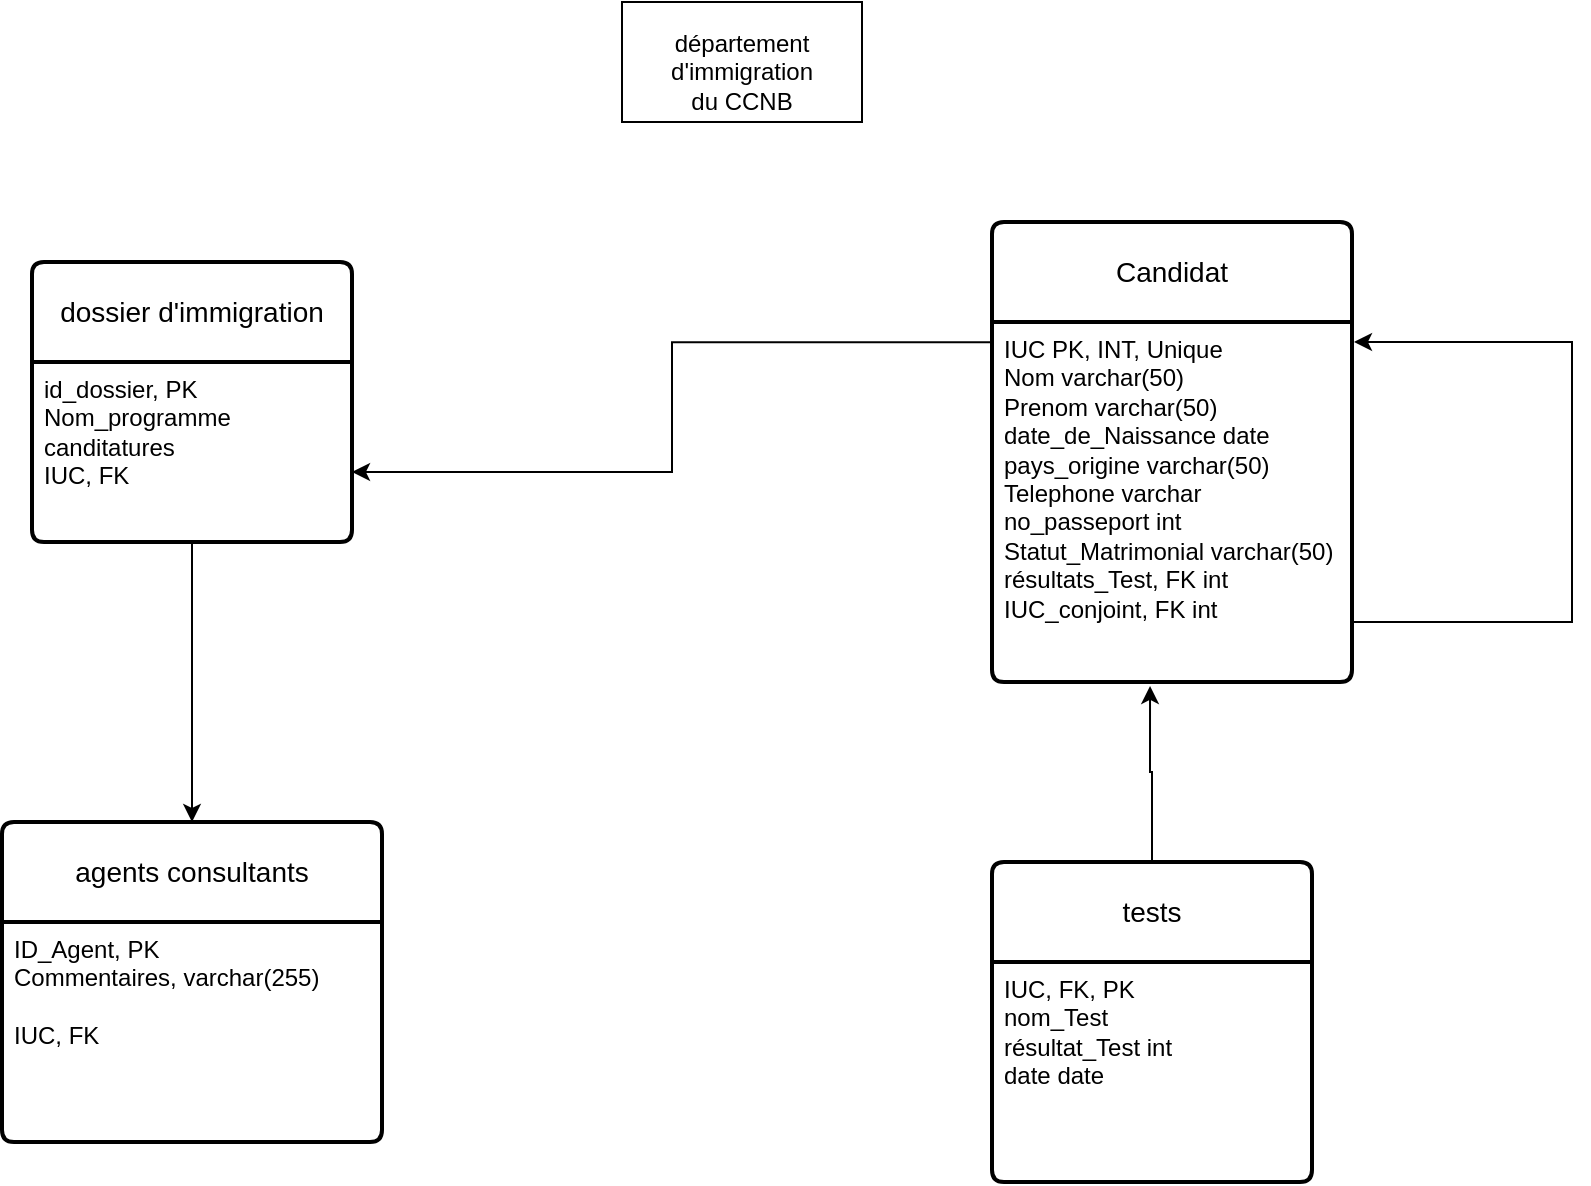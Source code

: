<mxfile version="23.1.6" type="device">
  <diagram name="Page-1" id="yI0iyrHZkLMbIS5xyPjb">
    <mxGraphModel dx="2074" dy="1258" grid="1" gridSize="10" guides="1" tooltips="1" connect="1" arrows="1" fold="1" page="1" pageScale="1" pageWidth="850" pageHeight="1100" math="0" shadow="0">
      <root>
        <mxCell id="0" />
        <mxCell id="1" parent="0" />
        <mxCell id="i-5-Rq-wRSvrZoOoVcOD-7" value="" style="rounded=0;whiteSpace=wrap;html=1;" vertex="1" parent="1">
          <mxGeometry x="365" y="10" width="120" height="60" as="geometry" />
        </mxCell>
        <mxCell id="i-5-Rq-wRSvrZoOoVcOD-8" value="département d&#39;immigration du CCNB" style="text;html=1;align=center;verticalAlign=middle;whiteSpace=wrap;rounded=0;" vertex="1" parent="1">
          <mxGeometry x="395" y="30" width="60" height="30" as="geometry" />
        </mxCell>
        <mxCell id="i-5-Rq-wRSvrZoOoVcOD-14" value="Candidat" style="swimlane;childLayout=stackLayout;horizontal=1;startSize=50;horizontalStack=0;rounded=1;fontSize=14;fontStyle=0;strokeWidth=2;resizeParent=0;resizeLast=1;shadow=0;dashed=0;align=center;arcSize=4;whiteSpace=wrap;html=1;" vertex="1" parent="1">
          <mxGeometry x="550" y="120" width="180" height="230" as="geometry" />
        </mxCell>
        <mxCell id="i-5-Rq-wRSvrZoOoVcOD-15" value="IUC PK, INT, Unique&lt;br&gt;Nom varchar(50)&lt;br&gt;Prenom varchar(50)&lt;br&gt;date_de_Naissance date&lt;br&gt;pays_origine varchar(50)&lt;br&gt;Telephone varchar&lt;br&gt;no_passeport int&lt;br&gt;Statut_Matrimonial varchar(50)&lt;br&gt;résultats_Test, FK int&lt;br&gt;IUC_conjoint, FK int" style="align=left;strokeColor=none;fillColor=none;spacingLeft=4;fontSize=12;verticalAlign=top;resizable=0;rotatable=0;part=1;html=1;" vertex="1" parent="i-5-Rq-wRSvrZoOoVcOD-14">
          <mxGeometry y="50" width="180" height="180" as="geometry" />
        </mxCell>
        <mxCell id="i-5-Rq-wRSvrZoOoVcOD-19" value="dossier d&#39;immigration" style="swimlane;childLayout=stackLayout;horizontal=1;startSize=50;horizontalStack=0;rounded=1;fontSize=14;fontStyle=0;strokeWidth=2;resizeParent=0;resizeLast=1;shadow=0;dashed=0;align=center;arcSize=4;whiteSpace=wrap;html=1;" vertex="1" parent="1">
          <mxGeometry x="70" y="140" width="160" height="140" as="geometry" />
        </mxCell>
        <mxCell id="i-5-Rq-wRSvrZoOoVcOD-20" value="id_dossier, PK&lt;br&gt;Nom_programme&lt;br&gt;canditatures&lt;br&gt;IUC, FK&lt;br&gt;&lt;div&gt;&lt;br/&gt;&lt;/div&gt;" style="align=left;strokeColor=none;fillColor=none;spacingLeft=4;fontSize=12;verticalAlign=top;resizable=0;rotatable=0;part=1;html=1;" vertex="1" parent="i-5-Rq-wRSvrZoOoVcOD-19">
          <mxGeometry y="50" width="160" height="90" as="geometry" />
        </mxCell>
        <mxCell id="i-5-Rq-wRSvrZoOoVcOD-23" style="edgeStyle=orthogonalEdgeStyle;rounded=0;orthogonalLoop=1;jettySize=auto;html=1;" edge="1" parent="1">
          <mxGeometry relative="1" as="geometry">
            <mxPoint x="731" y="180" as="sourcePoint" />
            <mxPoint x="731" y="180" as="targetPoint" />
            <Array as="points">
              <mxPoint x="730" y="180" />
              <mxPoint x="730" y="320" />
              <mxPoint x="840" y="320" />
              <mxPoint x="840" y="180" />
            </Array>
          </mxGeometry>
        </mxCell>
        <mxCell id="i-5-Rq-wRSvrZoOoVcOD-24" value="tests" style="swimlane;childLayout=stackLayout;horizontal=1;startSize=50;horizontalStack=0;rounded=1;fontSize=14;fontStyle=0;strokeWidth=2;resizeParent=0;resizeLast=1;shadow=0;dashed=0;align=center;arcSize=4;whiteSpace=wrap;html=1;" vertex="1" parent="1">
          <mxGeometry x="550" y="440" width="160" height="160" as="geometry" />
        </mxCell>
        <mxCell id="i-5-Rq-wRSvrZoOoVcOD-25" value="IUC, FK, PK&lt;br&gt;nom_Test&lt;br&gt;résultat_Test int&lt;br&gt;date date&lt;div&gt;&lt;br/&gt;&lt;/div&gt;" style="align=left;strokeColor=none;fillColor=none;spacingLeft=4;fontSize=12;verticalAlign=top;resizable=0;rotatable=0;part=1;html=1;" vertex="1" parent="i-5-Rq-wRSvrZoOoVcOD-24">
          <mxGeometry y="50" width="160" height="110" as="geometry" />
        </mxCell>
        <mxCell id="i-5-Rq-wRSvrZoOoVcOD-26" style="edgeStyle=orthogonalEdgeStyle;rounded=0;orthogonalLoop=1;jettySize=auto;html=1;entryX=0.439;entryY=1.011;entryDx=0;entryDy=0;entryPerimeter=0;" edge="1" parent="1" source="i-5-Rq-wRSvrZoOoVcOD-24" target="i-5-Rq-wRSvrZoOoVcOD-15">
          <mxGeometry relative="1" as="geometry" />
        </mxCell>
        <mxCell id="i-5-Rq-wRSvrZoOoVcOD-27" value="agents consultants" style="swimlane;childLayout=stackLayout;horizontal=1;startSize=50;horizontalStack=0;rounded=1;fontSize=14;fontStyle=0;strokeWidth=2;resizeParent=0;resizeLast=1;shadow=0;dashed=0;align=center;arcSize=4;whiteSpace=wrap;html=1;" vertex="1" parent="1">
          <mxGeometry x="55" y="420" width="190" height="160" as="geometry" />
        </mxCell>
        <mxCell id="i-5-Rq-wRSvrZoOoVcOD-28" value="ID_Agent, PK&lt;br&gt;Commentaires, varchar(255)&lt;br&gt;&lt;br&gt;IUC, FK" style="align=left;strokeColor=none;fillColor=none;spacingLeft=4;fontSize=12;verticalAlign=top;resizable=0;rotatable=0;part=1;html=1;" vertex="1" parent="i-5-Rq-wRSvrZoOoVcOD-27">
          <mxGeometry y="50" width="190" height="110" as="geometry" />
        </mxCell>
        <mxCell id="i-5-Rq-wRSvrZoOoVcOD-30" style="edgeStyle=orthogonalEdgeStyle;rounded=0;orthogonalLoop=1;jettySize=auto;html=1;entryX=0.5;entryY=0;entryDx=0;entryDy=0;" edge="1" parent="1" source="i-5-Rq-wRSvrZoOoVcOD-20" target="i-5-Rq-wRSvrZoOoVcOD-27">
          <mxGeometry relative="1" as="geometry" />
        </mxCell>
        <mxCell id="i-5-Rq-wRSvrZoOoVcOD-31" style="edgeStyle=orthogonalEdgeStyle;rounded=0;orthogonalLoop=1;jettySize=auto;html=1;entryX=1;entryY=0.611;entryDx=0;entryDy=0;entryPerimeter=0;exitX=0;exitY=0.056;exitDx=0;exitDy=0;exitPerimeter=0;" edge="1" parent="1" source="i-5-Rq-wRSvrZoOoVcOD-15" target="i-5-Rq-wRSvrZoOoVcOD-20">
          <mxGeometry relative="1" as="geometry" />
        </mxCell>
      </root>
    </mxGraphModel>
  </diagram>
</mxfile>
